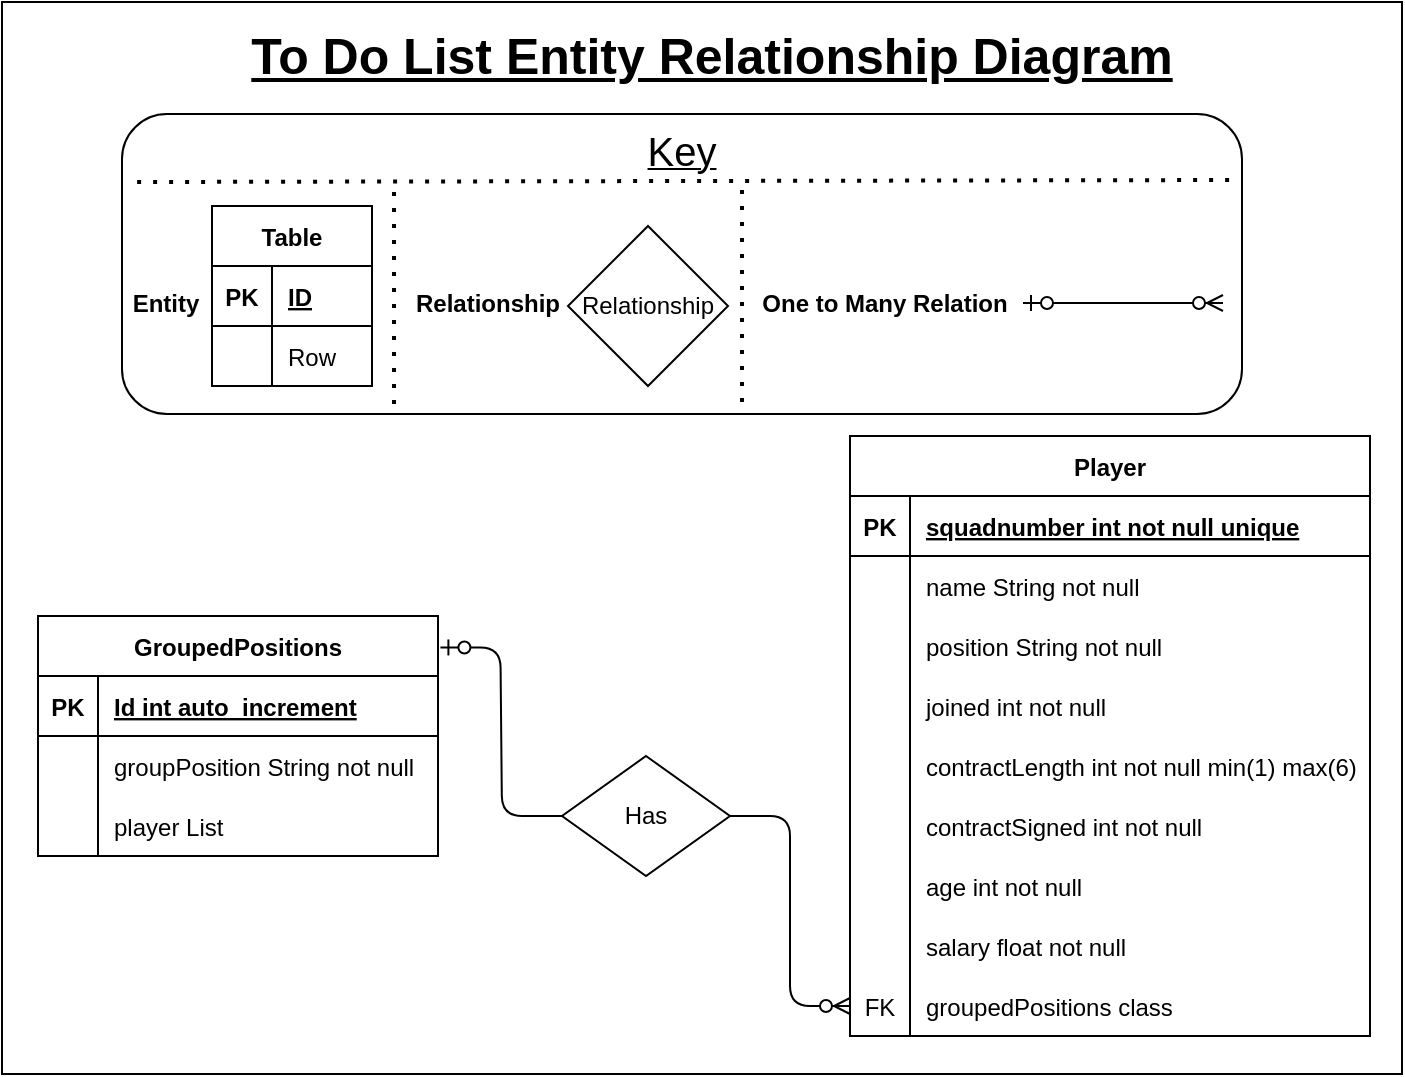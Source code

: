 <mxfile version="14.4.8" type="device"><diagram id="wHfs_RKcZCfteuzJO7ty" name="Page-1"><mxGraphModel dx="908" dy="502" grid="1" gridSize="10" guides="1" tooltips="1" connect="1" arrows="1" fold="1" page="1" pageScale="1" pageWidth="827" pageHeight="1169" math="0" shadow="0"><root><mxCell id="0"/><mxCell id="1" parent="0"/><mxCell id="RixTDxpG5BWe77GMcZph-109" value="" style="rounded=0;whiteSpace=wrap;html=1;fontSize=25;" vertex="1" parent="1"><mxGeometry x="80" y="54" width="700" height="536" as="geometry"/></mxCell><mxCell id="RixTDxpG5BWe77GMcZph-102" value="" style="rounded=1;whiteSpace=wrap;html=1;" vertex="1" parent="1"><mxGeometry x="140" y="110" width="560" height="150" as="geometry"/></mxCell><mxCell id="RixTDxpG5BWe77GMcZph-6" value="Player" style="shape=table;startSize=30;container=1;collapsible=1;childLayout=tableLayout;fixedRows=1;rowLines=0;fontStyle=1;align=center;resizeLast=1;" vertex="1" parent="1"><mxGeometry x="504" y="271" width="260" height="300" as="geometry"/></mxCell><mxCell id="RixTDxpG5BWe77GMcZph-7" value="" style="shape=partialRectangle;collapsible=0;dropTarget=0;pointerEvents=0;fillColor=none;top=0;left=0;bottom=1;right=0;points=[[0,0.5],[1,0.5]];portConstraint=eastwest;" vertex="1" parent="RixTDxpG5BWe77GMcZph-6"><mxGeometry y="30" width="260" height="30" as="geometry"/></mxCell><mxCell id="RixTDxpG5BWe77GMcZph-8" value="PK" style="shape=partialRectangle;connectable=0;fillColor=none;top=0;left=0;bottom=0;right=0;fontStyle=1;overflow=hidden;" vertex="1" parent="RixTDxpG5BWe77GMcZph-7"><mxGeometry width="30" height="30" as="geometry"/></mxCell><mxCell id="RixTDxpG5BWe77GMcZph-9" value="squadnumber int not null unique" style="shape=partialRectangle;connectable=0;fillColor=none;top=0;left=0;bottom=0;right=0;align=left;spacingLeft=6;fontStyle=5;overflow=hidden;" vertex="1" parent="RixTDxpG5BWe77GMcZph-7"><mxGeometry x="30" width="230" height="30" as="geometry"/></mxCell><mxCell id="RixTDxpG5BWe77GMcZph-10" value="" style="shape=partialRectangle;collapsible=0;dropTarget=0;pointerEvents=0;fillColor=none;top=0;left=0;bottom=0;right=0;points=[[0,0.5],[1,0.5]];portConstraint=eastwest;" vertex="1" parent="RixTDxpG5BWe77GMcZph-6"><mxGeometry y="60" width="260" height="30" as="geometry"/></mxCell><mxCell id="RixTDxpG5BWe77GMcZph-11" value="" style="shape=partialRectangle;connectable=0;fillColor=none;top=0;left=0;bottom=0;right=0;editable=1;overflow=hidden;" vertex="1" parent="RixTDxpG5BWe77GMcZph-10"><mxGeometry width="30" height="30" as="geometry"/></mxCell><mxCell id="RixTDxpG5BWe77GMcZph-12" value="name String not null" style="shape=partialRectangle;connectable=0;fillColor=none;top=0;left=0;bottom=0;right=0;align=left;spacingLeft=6;overflow=hidden;" vertex="1" parent="RixTDxpG5BWe77GMcZph-10"><mxGeometry x="30" width="230" height="30" as="geometry"/></mxCell><mxCell id="RixTDxpG5BWe77GMcZph-13" value="" style="shape=partialRectangle;collapsible=0;dropTarget=0;pointerEvents=0;fillColor=none;top=0;left=0;bottom=0;right=0;points=[[0,0.5],[1,0.5]];portConstraint=eastwest;" vertex="1" parent="RixTDxpG5BWe77GMcZph-6"><mxGeometry y="90" width="260" height="30" as="geometry"/></mxCell><mxCell id="RixTDxpG5BWe77GMcZph-14" value="" style="shape=partialRectangle;connectable=0;fillColor=none;top=0;left=0;bottom=0;right=0;editable=1;overflow=hidden;" vertex="1" parent="RixTDxpG5BWe77GMcZph-13"><mxGeometry width="30" height="30" as="geometry"/></mxCell><mxCell id="RixTDxpG5BWe77GMcZph-15" value="position String not null" style="shape=partialRectangle;connectable=0;fillColor=none;top=0;left=0;bottom=0;right=0;align=left;spacingLeft=6;overflow=hidden;" vertex="1" parent="RixTDxpG5BWe77GMcZph-13"><mxGeometry x="30" width="230" height="30" as="geometry"/></mxCell><mxCell id="RixTDxpG5BWe77GMcZph-16" value="" style="shape=partialRectangle;collapsible=0;dropTarget=0;pointerEvents=0;fillColor=none;top=0;left=0;bottom=0;right=0;points=[[0,0.5],[1,0.5]];portConstraint=eastwest;" vertex="1" parent="RixTDxpG5BWe77GMcZph-6"><mxGeometry y="120" width="260" height="30" as="geometry"/></mxCell><mxCell id="RixTDxpG5BWe77GMcZph-17" value="" style="shape=partialRectangle;connectable=0;fillColor=none;top=0;left=0;bottom=0;right=0;editable=1;overflow=hidden;" vertex="1" parent="RixTDxpG5BWe77GMcZph-16"><mxGeometry width="30" height="30" as="geometry"/></mxCell><mxCell id="RixTDxpG5BWe77GMcZph-18" value="joined int not null" style="shape=partialRectangle;connectable=0;fillColor=none;top=0;left=0;bottom=0;right=0;align=left;spacingLeft=6;overflow=hidden;" vertex="1" parent="RixTDxpG5BWe77GMcZph-16"><mxGeometry x="30" width="230" height="30" as="geometry"/></mxCell><mxCell id="RixTDxpG5BWe77GMcZph-19" value="" style="shape=partialRectangle;collapsible=0;dropTarget=0;pointerEvents=0;fillColor=none;top=0;left=0;bottom=0;right=0;points=[[0,0.5],[1,0.5]];portConstraint=eastwest;" vertex="1" parent="RixTDxpG5BWe77GMcZph-6"><mxGeometry y="150" width="260" height="30" as="geometry"/></mxCell><mxCell id="RixTDxpG5BWe77GMcZph-20" value="" style="shape=partialRectangle;connectable=0;fillColor=none;top=0;left=0;bottom=0;right=0;editable=1;overflow=hidden;" vertex="1" parent="RixTDxpG5BWe77GMcZph-19"><mxGeometry width="30" height="30" as="geometry"/></mxCell><mxCell id="RixTDxpG5BWe77GMcZph-21" value="contractLength int not null min(1) max(6)" style="shape=partialRectangle;connectable=0;fillColor=none;top=0;left=0;bottom=0;right=0;align=left;spacingLeft=6;overflow=hidden;" vertex="1" parent="RixTDxpG5BWe77GMcZph-19"><mxGeometry x="30" width="230" height="30" as="geometry"/></mxCell><mxCell id="RixTDxpG5BWe77GMcZph-22" value="" style="shape=partialRectangle;collapsible=0;dropTarget=0;pointerEvents=0;fillColor=none;top=0;left=0;bottom=0;right=0;points=[[0,0.5],[1,0.5]];portConstraint=eastwest;" vertex="1" parent="RixTDxpG5BWe77GMcZph-6"><mxGeometry y="180" width="260" height="30" as="geometry"/></mxCell><mxCell id="RixTDxpG5BWe77GMcZph-23" value="" style="shape=partialRectangle;connectable=0;fillColor=none;top=0;left=0;bottom=0;right=0;editable=1;overflow=hidden;" vertex="1" parent="RixTDxpG5BWe77GMcZph-22"><mxGeometry width="30" height="30" as="geometry"/></mxCell><mxCell id="RixTDxpG5BWe77GMcZph-24" value="contractSigned int not null" style="shape=partialRectangle;connectable=0;fillColor=none;top=0;left=0;bottom=0;right=0;align=left;spacingLeft=6;overflow=hidden;" vertex="1" parent="RixTDxpG5BWe77GMcZph-22"><mxGeometry x="30" width="230" height="30" as="geometry"/></mxCell><mxCell id="RixTDxpG5BWe77GMcZph-28" value="" style="shape=partialRectangle;collapsible=0;dropTarget=0;pointerEvents=0;fillColor=none;top=0;left=0;bottom=0;right=0;points=[[0,0.5],[1,0.5]];portConstraint=eastwest;" vertex="1" parent="RixTDxpG5BWe77GMcZph-6"><mxGeometry y="210" width="260" height="30" as="geometry"/></mxCell><mxCell id="RixTDxpG5BWe77GMcZph-29" value="" style="shape=partialRectangle;connectable=0;fillColor=none;top=0;left=0;bottom=0;right=0;editable=1;overflow=hidden;" vertex="1" parent="RixTDxpG5BWe77GMcZph-28"><mxGeometry width="30" height="30" as="geometry"/></mxCell><mxCell id="RixTDxpG5BWe77GMcZph-30" value="age int not null" style="shape=partialRectangle;connectable=0;fillColor=none;top=0;left=0;bottom=0;right=0;align=left;spacingLeft=6;overflow=hidden;" vertex="1" parent="RixTDxpG5BWe77GMcZph-28"><mxGeometry x="30" width="230" height="30" as="geometry"/></mxCell><mxCell id="RixTDxpG5BWe77GMcZph-25" value="" style="shape=partialRectangle;collapsible=0;dropTarget=0;pointerEvents=0;fillColor=none;top=0;left=0;bottom=0;right=0;points=[[0,0.5],[1,0.5]];portConstraint=eastwest;" vertex="1" parent="RixTDxpG5BWe77GMcZph-6"><mxGeometry y="240" width="260" height="30" as="geometry"/></mxCell><mxCell id="RixTDxpG5BWe77GMcZph-26" value="" style="shape=partialRectangle;connectable=0;fillColor=none;top=0;left=0;bottom=0;right=0;editable=1;overflow=hidden;" vertex="1" parent="RixTDxpG5BWe77GMcZph-25"><mxGeometry width="30" height="30" as="geometry"/></mxCell><mxCell id="RixTDxpG5BWe77GMcZph-27" value="salary float not null" style="shape=partialRectangle;connectable=0;fillColor=none;top=0;left=0;bottom=0;right=0;align=left;spacingLeft=6;overflow=hidden;" vertex="1" parent="RixTDxpG5BWe77GMcZph-25"><mxGeometry x="30" width="230" height="30" as="geometry"/></mxCell><mxCell id="RixTDxpG5BWe77GMcZph-31" value="" style="shape=partialRectangle;collapsible=0;dropTarget=0;pointerEvents=0;fillColor=none;top=0;left=0;bottom=0;right=0;points=[[0,0.5],[1,0.5]];portConstraint=eastwest;" vertex="1" parent="RixTDxpG5BWe77GMcZph-6"><mxGeometry y="270" width="260" height="30" as="geometry"/></mxCell><mxCell id="RixTDxpG5BWe77GMcZph-32" value="FK" style="shape=partialRectangle;connectable=0;fillColor=none;top=0;left=0;bottom=0;right=0;editable=1;overflow=hidden;" vertex="1" parent="RixTDxpG5BWe77GMcZph-31"><mxGeometry width="30" height="30" as="geometry"/></mxCell><mxCell id="RixTDxpG5BWe77GMcZph-33" value="groupedPositions class" style="shape=partialRectangle;connectable=0;fillColor=none;top=0;left=0;bottom=0;right=0;align=left;spacingLeft=6;overflow=hidden;" vertex="1" parent="RixTDxpG5BWe77GMcZph-31"><mxGeometry x="30" width="230" height="30" as="geometry"/></mxCell><mxCell id="RixTDxpG5BWe77GMcZph-35" value="GroupedPositions" style="shape=table;startSize=30;container=1;collapsible=1;childLayout=tableLayout;fixedRows=1;rowLines=0;fontStyle=1;align=center;resizeLast=1;" vertex="1" parent="1"><mxGeometry x="98" y="361" width="200" height="120" as="geometry"/></mxCell><mxCell id="RixTDxpG5BWe77GMcZph-36" value="" style="shape=partialRectangle;collapsible=0;dropTarget=0;pointerEvents=0;fillColor=none;top=0;left=0;bottom=1;right=0;points=[[0,0.5],[1,0.5]];portConstraint=eastwest;" vertex="1" parent="RixTDxpG5BWe77GMcZph-35"><mxGeometry y="30" width="200" height="30" as="geometry"/></mxCell><mxCell id="RixTDxpG5BWe77GMcZph-37" value="PK" style="shape=partialRectangle;connectable=0;fillColor=none;top=0;left=0;bottom=0;right=0;fontStyle=1;overflow=hidden;" vertex="1" parent="RixTDxpG5BWe77GMcZph-36"><mxGeometry width="30" height="30" as="geometry"/></mxCell><mxCell id="RixTDxpG5BWe77GMcZph-38" value="Id int auto_increment" style="shape=partialRectangle;connectable=0;fillColor=none;top=0;left=0;bottom=0;right=0;align=left;spacingLeft=6;fontStyle=5;overflow=hidden;" vertex="1" parent="RixTDxpG5BWe77GMcZph-36"><mxGeometry x="30" width="170" height="30" as="geometry"/></mxCell><mxCell id="RixTDxpG5BWe77GMcZph-39" value="" style="shape=partialRectangle;collapsible=0;dropTarget=0;pointerEvents=0;fillColor=none;top=0;left=0;bottom=0;right=0;points=[[0,0.5],[1,0.5]];portConstraint=eastwest;" vertex="1" parent="RixTDxpG5BWe77GMcZph-35"><mxGeometry y="60" width="200" height="30" as="geometry"/></mxCell><mxCell id="RixTDxpG5BWe77GMcZph-40" value="" style="shape=partialRectangle;connectable=0;fillColor=none;top=0;left=0;bottom=0;right=0;editable=1;overflow=hidden;" vertex="1" parent="RixTDxpG5BWe77GMcZph-39"><mxGeometry width="30" height="30" as="geometry"/></mxCell><mxCell id="RixTDxpG5BWe77GMcZph-41" value="groupPosition String not null" style="shape=partialRectangle;connectable=0;fillColor=none;top=0;left=0;bottom=0;right=0;align=left;spacingLeft=6;overflow=hidden;" vertex="1" parent="RixTDxpG5BWe77GMcZph-39"><mxGeometry x="30" width="170" height="30" as="geometry"/></mxCell><mxCell id="RixTDxpG5BWe77GMcZph-42" value="" style="shape=partialRectangle;collapsible=0;dropTarget=0;pointerEvents=0;fillColor=none;top=0;left=0;bottom=0;right=0;points=[[0,0.5],[1,0.5]];portConstraint=eastwest;" vertex="1" parent="RixTDxpG5BWe77GMcZph-35"><mxGeometry y="90" width="200" height="30" as="geometry"/></mxCell><mxCell id="RixTDxpG5BWe77GMcZph-43" value="" style="shape=partialRectangle;connectable=0;fillColor=none;top=0;left=0;bottom=0;right=0;editable=1;overflow=hidden;" vertex="1" parent="RixTDxpG5BWe77GMcZph-42"><mxGeometry width="30" height="30" as="geometry"/></mxCell><mxCell id="RixTDxpG5BWe77GMcZph-44" value="player List" style="shape=partialRectangle;connectable=0;fillColor=none;top=0;left=0;bottom=0;right=0;align=left;spacingLeft=6;overflow=hidden;" vertex="1" parent="RixTDxpG5BWe77GMcZph-42"><mxGeometry x="30" width="170" height="30" as="geometry"/></mxCell><mxCell id="RixTDxpG5BWe77GMcZph-50" value="Has" style="shape=rhombus;perimeter=rhombusPerimeter;whiteSpace=wrap;html=1;align=center;" vertex="1" parent="1"><mxGeometry x="360" y="431" width="84" height="60" as="geometry"/></mxCell><mxCell id="RixTDxpG5BWe77GMcZph-52" value="&lt;font style=&quot;font-size: 20px&quot;&gt;Key&lt;/font&gt;" style="text;html=1;strokeColor=none;fillColor=none;align=center;verticalAlign=middle;whiteSpace=wrap;rounded=0;fontStyle=4" vertex="1" parent="1"><mxGeometry x="150" y="114" width="540" height="27" as="geometry"/></mxCell><mxCell id="RixTDxpG5BWe77GMcZph-79" value="Table" style="shape=table;startSize=30;container=1;collapsible=1;childLayout=tableLayout;fixedRows=1;rowLines=0;fontStyle=1;align=center;resizeLast=1;" vertex="1" parent="1"><mxGeometry x="185" y="156" width="80" height="90" as="geometry"/></mxCell><mxCell id="RixTDxpG5BWe77GMcZph-80" value="" style="shape=partialRectangle;collapsible=0;dropTarget=0;pointerEvents=0;fillColor=none;top=0;left=0;bottom=1;right=0;points=[[0,0.5],[1,0.5]];portConstraint=eastwest;" vertex="1" parent="RixTDxpG5BWe77GMcZph-79"><mxGeometry y="30" width="80" height="30" as="geometry"/></mxCell><mxCell id="RixTDxpG5BWe77GMcZph-81" value="PK" style="shape=partialRectangle;connectable=0;fillColor=none;top=0;left=0;bottom=0;right=0;fontStyle=1;overflow=hidden;" vertex="1" parent="RixTDxpG5BWe77GMcZph-80"><mxGeometry width="30" height="30" as="geometry"/></mxCell><mxCell id="RixTDxpG5BWe77GMcZph-82" value="ID" style="shape=partialRectangle;connectable=0;fillColor=none;top=0;left=0;bottom=0;right=0;align=left;spacingLeft=6;fontStyle=5;overflow=hidden;" vertex="1" parent="RixTDxpG5BWe77GMcZph-80"><mxGeometry x="30" width="50" height="30" as="geometry"/></mxCell><mxCell id="RixTDxpG5BWe77GMcZph-83" value="" style="shape=partialRectangle;collapsible=0;dropTarget=0;pointerEvents=0;fillColor=none;top=0;left=0;bottom=0;right=0;points=[[0,0.5],[1,0.5]];portConstraint=eastwest;" vertex="1" parent="RixTDxpG5BWe77GMcZph-79"><mxGeometry y="60" width="80" height="30" as="geometry"/></mxCell><mxCell id="RixTDxpG5BWe77GMcZph-84" value="" style="shape=partialRectangle;connectable=0;fillColor=none;top=0;left=0;bottom=0;right=0;editable=1;overflow=hidden;" vertex="1" parent="RixTDxpG5BWe77GMcZph-83"><mxGeometry width="30" height="30" as="geometry"/></mxCell><mxCell id="RixTDxpG5BWe77GMcZph-85" value="Row" style="shape=partialRectangle;connectable=0;fillColor=none;top=0;left=0;bottom=0;right=0;align=left;spacingLeft=6;overflow=hidden;" vertex="1" parent="RixTDxpG5BWe77GMcZph-83"><mxGeometry x="30" width="50" height="30" as="geometry"/></mxCell><mxCell id="RixTDxpG5BWe77GMcZph-92" value="Entity" style="text;html=1;strokeColor=none;fillColor=none;align=center;verticalAlign=middle;whiteSpace=wrap;rounded=0;fontStyle=1" vertex="1" parent="1"><mxGeometry x="142" y="195" width="40" height="20" as="geometry"/></mxCell><mxCell id="RixTDxpG5BWe77GMcZph-93" value="" style="edgeStyle=entityRelationEdgeStyle;fontSize=12;html=1;endArrow=ERzeroToMany;endFill=1;entryX=0;entryY=0.5;entryDx=0;entryDy=0;exitX=1;exitY=0.5;exitDx=0;exitDy=0;" edge="1" parent="1" source="RixTDxpG5BWe77GMcZph-50" target="RixTDxpG5BWe77GMcZph-31"><mxGeometry width="100" height="100" relative="1" as="geometry"><mxPoint x="374" y="431" as="sourcePoint"/><mxPoint x="474" y="331" as="targetPoint"/></mxGeometry></mxCell><mxCell id="RixTDxpG5BWe77GMcZph-94" value="" style="edgeStyle=entityRelationEdgeStyle;fontSize=12;html=1;endArrow=ERzeroToOne;endFill=1;exitX=0;exitY=0.5;exitDx=0;exitDy=0;entryX=1.006;entryY=0.131;entryDx=0;entryDy=0;entryPerimeter=0;" edge="1" parent="1" source="RixTDxpG5BWe77GMcZph-50" target="RixTDxpG5BWe77GMcZph-35"><mxGeometry width="100" height="100" relative="1" as="geometry"><mxPoint x="374" y="431" as="sourcePoint"/><mxPoint x="474" y="331" as="targetPoint"/></mxGeometry></mxCell><mxCell id="RixTDxpG5BWe77GMcZph-95" value="Relationship" style="shape=rhombus;perimeter=rhombusPerimeter;whiteSpace=wrap;html=1;align=center;" vertex="1" parent="1"><mxGeometry x="363" y="166" width="80" height="80" as="geometry"/></mxCell><mxCell id="RixTDxpG5BWe77GMcZph-96" value="Relationship" style="text;html=1;strokeColor=none;fillColor=none;align=center;verticalAlign=middle;whiteSpace=wrap;rounded=0;fontStyle=1" vertex="1" parent="1"><mxGeometry x="283" y="195" width="80" height="20" as="geometry"/></mxCell><mxCell id="RixTDxpG5BWe77GMcZph-98" value="" style="edgeStyle=entityRelationEdgeStyle;fontSize=12;html=1;endArrow=ERzeroToMany;startArrow=ERzeroToOne;" edge="1" parent="1"><mxGeometry width="100" height="100" relative="1" as="geometry"><mxPoint x="590.5" y="204.5" as="sourcePoint"/><mxPoint x="690.5" y="204.5" as="targetPoint"/></mxGeometry></mxCell><mxCell id="RixTDxpG5BWe77GMcZph-100" value="One to Many Relation" style="text;html=1;strokeColor=none;fillColor=none;align=center;verticalAlign=middle;whiteSpace=wrap;rounded=0;fontStyle=1" vertex="1" parent="1"><mxGeometry x="456.5" y="195" width="129" height="20" as="geometry"/></mxCell><mxCell id="RixTDxpG5BWe77GMcZph-104" value="" style="endArrow=none;dashed=1;html=1;dashPattern=1 3;strokeWidth=2;" edge="1" parent="1"><mxGeometry width="50" height="50" relative="1" as="geometry"><mxPoint x="276" y="255" as="sourcePoint"/><mxPoint x="276" y="147" as="targetPoint"/></mxGeometry></mxCell><mxCell id="RixTDxpG5BWe77GMcZph-105" value="" style="endArrow=none;dashed=1;html=1;dashPattern=1 3;strokeWidth=2;" edge="1" parent="1"><mxGeometry width="50" height="50" relative="1" as="geometry"><mxPoint x="450" y="254" as="sourcePoint"/><mxPoint x="450" y="146" as="targetPoint"/></mxGeometry></mxCell><mxCell id="RixTDxpG5BWe77GMcZph-106" value="To Do List Entity Relationship Diagram" style="text;html=1;strokeColor=none;fillColor=none;align=center;verticalAlign=middle;whiteSpace=wrap;rounded=0;fontSize=25;fontStyle=5" vertex="1" parent="1"><mxGeometry x="100" y="60" width="670" height="40" as="geometry"/></mxCell><mxCell id="RixTDxpG5BWe77GMcZph-107" value="" style="endArrow=none;dashed=1;html=1;dashPattern=1 3;strokeWidth=2;exitX=0.001;exitY=0.2;exitDx=0;exitDy=0;exitPerimeter=0;" edge="1" parent="1"><mxGeometry width="50" height="50" relative="1" as="geometry"><mxPoint x="147.56" y="144" as="sourcePoint"/><mxPoint x="697" y="143" as="targetPoint"/></mxGeometry></mxCell></root></mxGraphModel></diagram></mxfile>